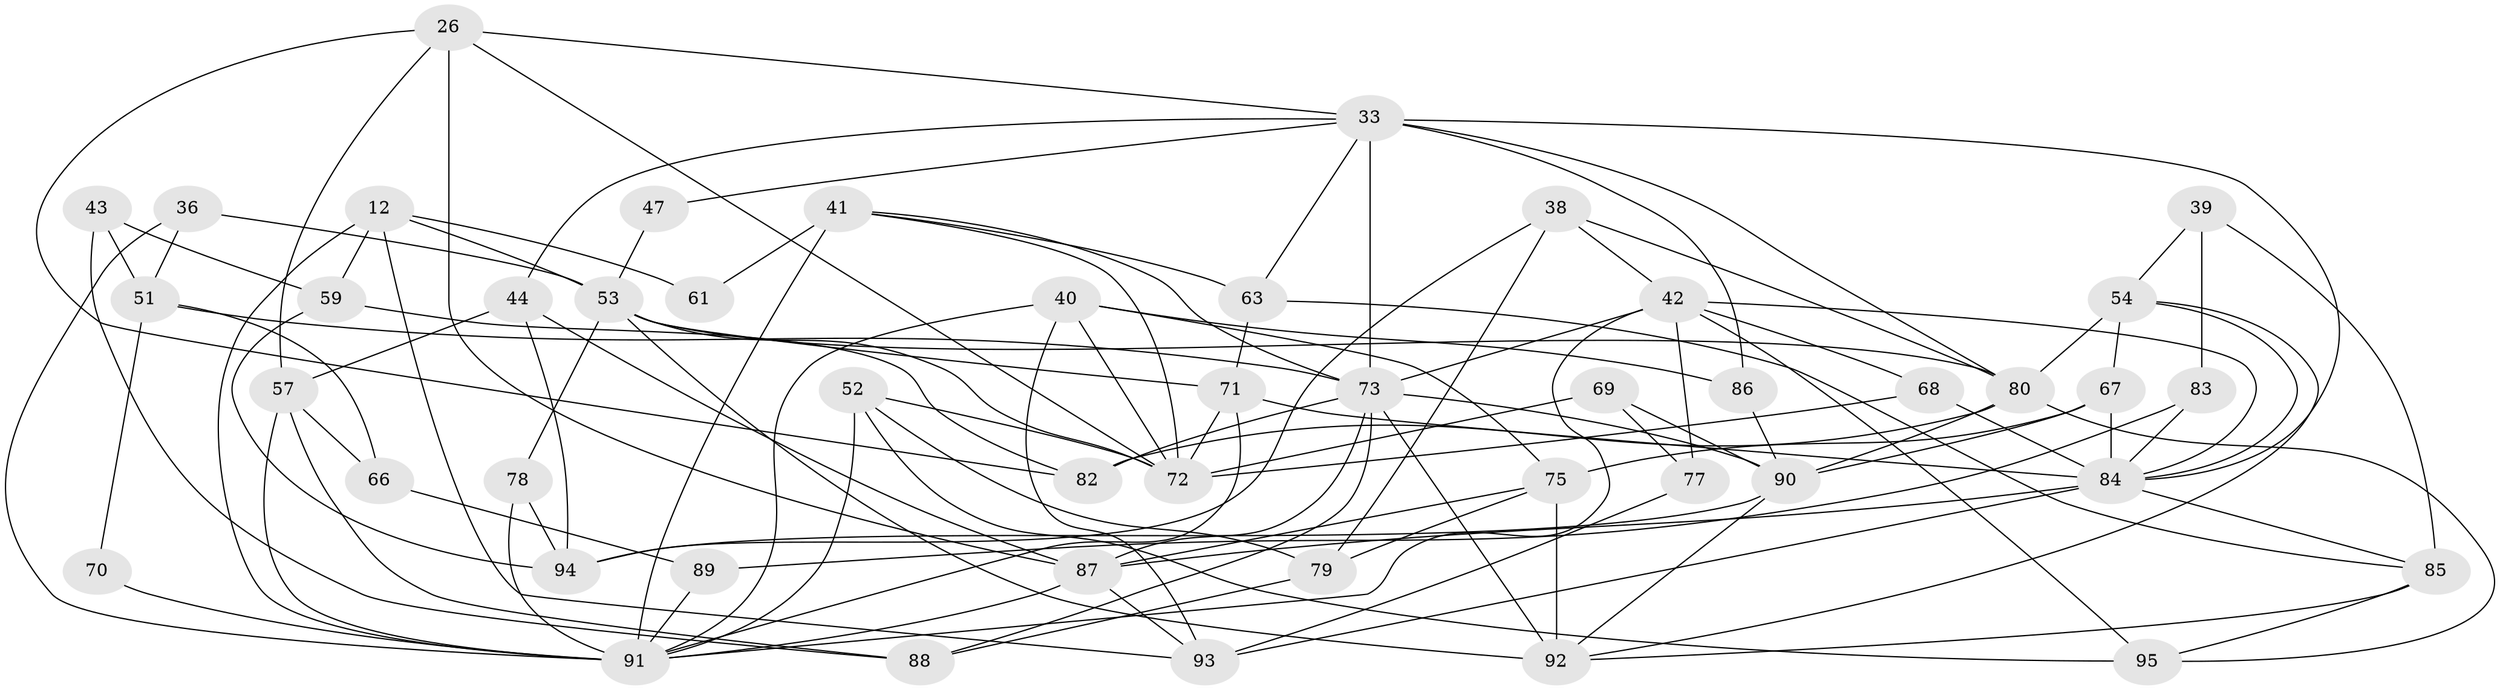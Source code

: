// original degree distribution, {4: 0.29473684210526313, 3: 0.35789473684210527, 5: 0.17894736842105263, 2: 0.05263157894736842, 7: 0.05263157894736842, 6: 0.06315789473684211}
// Generated by graph-tools (version 1.1) at 2025/50/03/09/25 04:50:33]
// undirected, 47 vertices, 114 edges
graph export_dot {
graph [start="1"]
  node [color=gray90,style=filled];
  12;
  26 [super="+13"];
  33 [super="+28"];
  36;
  38;
  39;
  40 [super="+1"];
  41 [super="+34"];
  42 [super="+27"];
  43;
  44;
  47;
  51 [super="+32"];
  52;
  53 [super="+25"];
  54 [super="+14"];
  57;
  59;
  61 [super="+31"];
  63;
  66;
  67 [super="+7"];
  68 [super="+30"];
  69 [super="+55"];
  70;
  71 [super="+10+24"];
  72 [super="+50"];
  73 [super="+17+56"];
  75 [super="+62"];
  77;
  78;
  79;
  80 [super="+58+49"];
  82 [super="+15"];
  83;
  84 [super="+22+60"];
  85;
  86;
  87 [super="+35+65"];
  88;
  89;
  90 [super="+81"];
  91 [super="+23+76+37"];
  92 [super="+74"];
  93;
  94;
  95;
  12 -- 53 [weight=2];
  12 -- 59;
  12 -- 93;
  12 -- 61;
  12 -- 91 [weight=2];
  26 -- 33;
  26 -- 57;
  26 -- 87;
  26 -- 82;
  26 -- 72;
  33 -- 73 [weight=3];
  33 -- 44;
  33 -- 47;
  33 -- 80;
  33 -- 84;
  33 -- 86;
  33 -- 63;
  36 -- 53;
  36 -- 91;
  36 -- 51;
  38 -- 94;
  38 -- 79;
  38 -- 80;
  38 -- 42;
  39 -- 85;
  39 -- 83;
  39 -- 54;
  40 -- 86;
  40 -- 93;
  40 -- 75;
  40 -- 91;
  40 -- 72;
  41 -- 73 [weight=2];
  41 -- 63;
  41 -- 72 [weight=2];
  41 -- 91 [weight=4];
  41 -- 61 [weight=2];
  42 -- 95;
  42 -- 68 [weight=2];
  42 -- 77;
  42 -- 73;
  42 -- 91;
  42 -- 84;
  43 -- 59;
  43 -- 88;
  43 -- 51;
  44 -- 94;
  44 -- 57;
  44 -- 87;
  47 -- 53;
  51 -- 73;
  51 -- 70;
  51 -- 66;
  52 -- 95;
  52 -- 79;
  52 -- 91 [weight=2];
  52 -- 72;
  53 -- 78;
  53 -- 80;
  53 -- 92;
  53 -- 72;
  53 -- 71;
  54 -- 80 [weight=3];
  54 -- 67;
  54 -- 92 [weight=2];
  54 -- 84;
  57 -- 66;
  57 -- 88;
  57 -- 91;
  59 -- 94;
  59 -- 82;
  63 -- 85;
  63 -- 71 [weight=2];
  66 -- 89;
  67 -- 75;
  67 -- 90;
  67 -- 84 [weight=2];
  68 -- 72 [weight=2];
  68 -- 84;
  69 -- 77;
  69 -- 72 [weight=2];
  69 -- 90;
  70 -- 91;
  71 -- 72 [weight=2];
  71 -- 84 [weight=2];
  71 -- 91;
  73 -- 88;
  73 -- 82 [weight=2];
  73 -- 92 [weight=2];
  73 -- 90;
  73 -- 87 [weight=2];
  75 -- 92 [weight=2];
  75 -- 79;
  75 -- 87;
  77 -- 93;
  78 -- 94;
  78 -- 91;
  79 -- 88;
  80 -- 95;
  80 -- 90 [weight=2];
  80 -- 82;
  83 -- 84;
  83 -- 89;
  84 -- 85;
  84 -- 93;
  84 -- 87;
  85 -- 95;
  85 -- 92;
  86 -- 90;
  87 -- 91;
  87 -- 93;
  89 -- 91;
  90 -- 92;
  90 -- 94;
}
